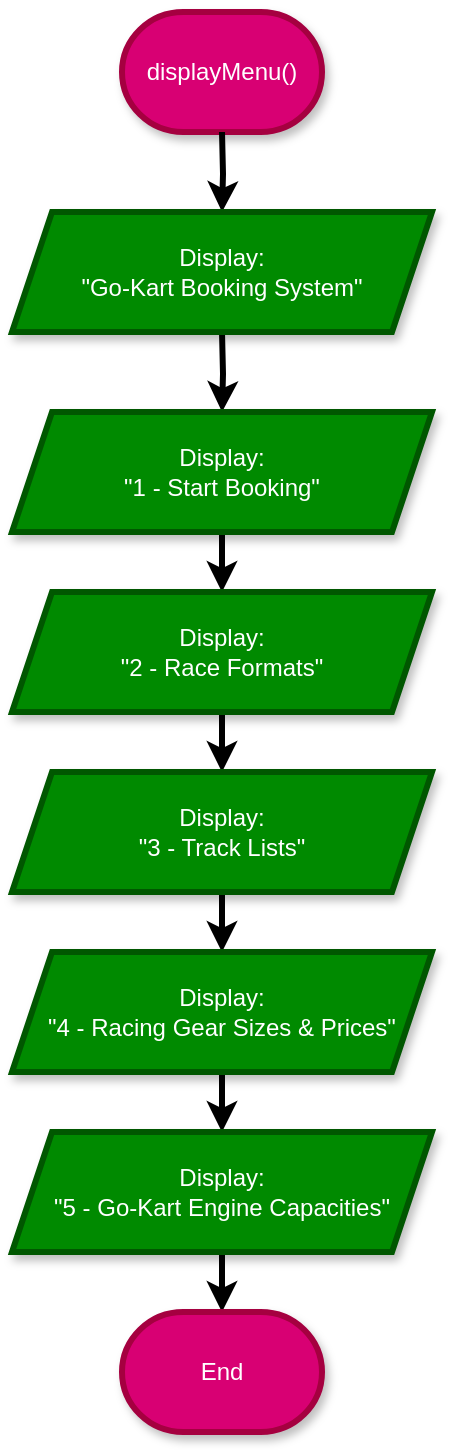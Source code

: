 <mxfile>
    <diagram name="Page-1" id="bTn01qWLrOGO58JVVQ-b">
        <mxGraphModel dx="468" dy="896" grid="1" gridSize="10" guides="1" tooltips="1" connect="1" arrows="1" fold="1" page="1" pageScale="1" pageWidth="850" pageHeight="1100" math="0" shadow="0">
            <root>
                <mxCell id="0"/>
                <mxCell id="1" parent="0"/>
                <mxCell id="h2x22iVCE55Bm3Urr7zq-3" value="" style="edgeStyle=orthogonalEdgeStyle;rounded=0;orthogonalLoop=1;jettySize=auto;html=1;strokeWidth=3;" parent="1" target="h2x22iVCE55Bm3Urr7zq-2" edge="1">
                    <mxGeometry relative="1" as="geometry">
                        <mxPoint x="425.0" y="200" as="sourcePoint"/>
                    </mxGeometry>
                </mxCell>
                <mxCell id="h2x22iVCE55Bm3Urr7zq-1" value="displayMenu()" style="strokeWidth=3;html=1;shape=mxgraph.flowchart.terminator;whiteSpace=wrap;fillColor=#d80073;fontColor=#ffffff;strokeColor=#A50040;shadow=1;" parent="1" vertex="1">
                    <mxGeometry x="375" y="40" width="100" height="60" as="geometry"/>
                </mxCell>
                <mxCell id="h2x22iVCE55Bm3Urr7zq-5" value="" style="edgeStyle=orthogonalEdgeStyle;rounded=0;orthogonalLoop=1;jettySize=auto;html=1;strokeWidth=3;" parent="1" source="h2x22iVCE55Bm3Urr7zq-2" target="h2x22iVCE55Bm3Urr7zq-4" edge="1">
                    <mxGeometry relative="1" as="geometry"/>
                </mxCell>
                <mxCell id="h2x22iVCE55Bm3Urr7zq-2" value="&lt;font style=&quot;color: rgb(255, 255, 255);&quot;&gt;Display:&lt;/font&gt;&lt;div&gt;&lt;font style=&quot;color: rgb(255, 255, 255);&quot;&gt;&quot;1 - Start Booking&quot;&lt;/font&gt;&lt;/div&gt;" style="shape=parallelogram;perimeter=parallelogramPerimeter;whiteSpace=wrap;html=1;fixedSize=1;fillColor=#008a00;strokeColor=#005700;fontColor=#ffffff;strokeWidth=3;shadow=1;" parent="1" vertex="1">
                    <mxGeometry x="320" y="240" width="210" height="60" as="geometry"/>
                </mxCell>
                <mxCell id="h2x22iVCE55Bm3Urr7zq-9" value="" style="edgeStyle=orthogonalEdgeStyle;rounded=0;orthogonalLoop=1;jettySize=auto;html=1;strokeWidth=3;" parent="1" source="h2x22iVCE55Bm3Urr7zq-4" target="h2x22iVCE55Bm3Urr7zq-6" edge="1">
                    <mxGeometry relative="1" as="geometry"/>
                </mxCell>
                <mxCell id="h2x22iVCE55Bm3Urr7zq-4" value="&lt;font style=&quot;color: rgb(255, 255, 255);&quot;&gt;Display:&lt;/font&gt;&lt;div&gt;&lt;font style=&quot;color: rgb(255, 255, 255);&quot;&gt;&quot;2 - Race Formats&quot;&lt;/font&gt;&lt;/div&gt;" style="shape=parallelogram;perimeter=parallelogramPerimeter;whiteSpace=wrap;html=1;fixedSize=1;fillColor=#008a00;strokeColor=#005700;fontColor=#ffffff;strokeWidth=3;shadow=1;" parent="1" vertex="1">
                    <mxGeometry x="320" y="330" width="210" height="60" as="geometry"/>
                </mxCell>
                <mxCell id="h2x22iVCE55Bm3Urr7zq-10" value="" style="edgeStyle=orthogonalEdgeStyle;rounded=0;orthogonalLoop=1;jettySize=auto;html=1;strokeWidth=3;" parent="1" source="h2x22iVCE55Bm3Urr7zq-6" target="h2x22iVCE55Bm3Urr7zq-7" edge="1">
                    <mxGeometry relative="1" as="geometry"/>
                </mxCell>
                <mxCell id="h2x22iVCE55Bm3Urr7zq-6" value="&lt;font style=&quot;color: rgb(255, 255, 255);&quot;&gt;Display:&lt;/font&gt;&lt;div&gt;&lt;font style=&quot;color: rgb(255, 255, 255);&quot;&gt;&quot;3 - Track Lists&quot;&lt;/font&gt;&lt;/div&gt;" style="shape=parallelogram;perimeter=parallelogramPerimeter;whiteSpace=wrap;html=1;fixedSize=1;fillColor=#008a00;strokeColor=#005700;fontColor=#ffffff;strokeWidth=3;shadow=1;" parent="1" vertex="1">
                    <mxGeometry x="320" y="420" width="210" height="60" as="geometry"/>
                </mxCell>
                <mxCell id="h2x22iVCE55Bm3Urr7zq-11" value="" style="edgeStyle=orthogonalEdgeStyle;rounded=0;orthogonalLoop=1;jettySize=auto;html=1;strokeWidth=3;" parent="1" source="h2x22iVCE55Bm3Urr7zq-7" target="h2x22iVCE55Bm3Urr7zq-8" edge="1">
                    <mxGeometry relative="1" as="geometry"/>
                </mxCell>
                <mxCell id="h2x22iVCE55Bm3Urr7zq-7" value="&lt;font style=&quot;color: rgb(255, 255, 255);&quot;&gt;Display:&lt;/font&gt;&lt;div&gt;&lt;font style=&quot;color: rgb(255, 255, 255);&quot;&gt;&quot;4 - Racing Gear Sizes &amp;amp; Prices&quot;&lt;/font&gt;&lt;/div&gt;" style="shape=parallelogram;perimeter=parallelogramPerimeter;whiteSpace=wrap;html=1;fixedSize=1;fillColor=#008a00;strokeColor=#005700;fontColor=#ffffff;strokeWidth=3;shadow=1;" parent="1" vertex="1">
                    <mxGeometry x="320" y="510" width="210" height="60" as="geometry"/>
                </mxCell>
                <mxCell id="h2x22iVCE55Bm3Urr7zq-13" value="" style="edgeStyle=orthogonalEdgeStyle;rounded=0;orthogonalLoop=1;jettySize=auto;html=1;strokeWidth=3;" parent="1" source="h2x22iVCE55Bm3Urr7zq-8" edge="1">
                    <mxGeometry relative="1" as="geometry">
                        <mxPoint x="425" y="690" as="targetPoint"/>
                    </mxGeometry>
                </mxCell>
                <mxCell id="h2x22iVCE55Bm3Urr7zq-8" value="&lt;font style=&quot;color: rgb(255, 255, 255);&quot;&gt;Display:&lt;/font&gt;&lt;div&gt;&lt;font style=&quot;color: rgb(255, 255, 255);&quot;&gt;&quot;5 - Go-Kart Engine Capacities&quot;&lt;/font&gt;&lt;/div&gt;" style="shape=parallelogram;perimeter=parallelogramPerimeter;whiteSpace=wrap;html=1;fixedSize=1;fillColor=#008a00;strokeColor=#005700;fontColor=#ffffff;strokeWidth=3;shadow=1;" parent="1" vertex="1">
                    <mxGeometry x="320" y="600" width="210" height="60" as="geometry"/>
                </mxCell>
                <mxCell id="h2x22iVCE55Bm3Urr7zq-14" value="End" style="strokeWidth=3;html=1;shape=mxgraph.flowchart.terminator;whiteSpace=wrap;fillColor=#d80073;fontColor=#ffffff;strokeColor=#A50040;shadow=1;" parent="1" vertex="1">
                    <mxGeometry x="375" y="690" width="100" height="60" as="geometry"/>
                </mxCell>
                <mxCell id="2" value="" style="edgeStyle=orthogonalEdgeStyle;rounded=0;orthogonalLoop=1;jettySize=auto;html=1;strokeWidth=3;" edge="1" parent="1" target="3">
                    <mxGeometry relative="1" as="geometry">
                        <mxPoint x="425" y="100" as="sourcePoint"/>
                    </mxGeometry>
                </mxCell>
                <mxCell id="3" value="&lt;font style=&quot;color: rgb(255, 255, 255);&quot;&gt;Display:&lt;/font&gt;&lt;div&gt;&lt;font style=&quot;color: rgb(255, 255, 255);&quot;&gt;&quot;Go-Kart Booking System&quot;&lt;/font&gt;&lt;/div&gt;" style="shape=parallelogram;perimeter=parallelogramPerimeter;whiteSpace=wrap;html=1;fixedSize=1;fillColor=#008a00;strokeColor=#005700;fontColor=#ffffff;strokeWidth=3;shadow=1;" vertex="1" parent="1">
                    <mxGeometry x="320" y="140" width="210" height="60" as="geometry"/>
                </mxCell>
            </root>
        </mxGraphModel>
    </diagram>
</mxfile>